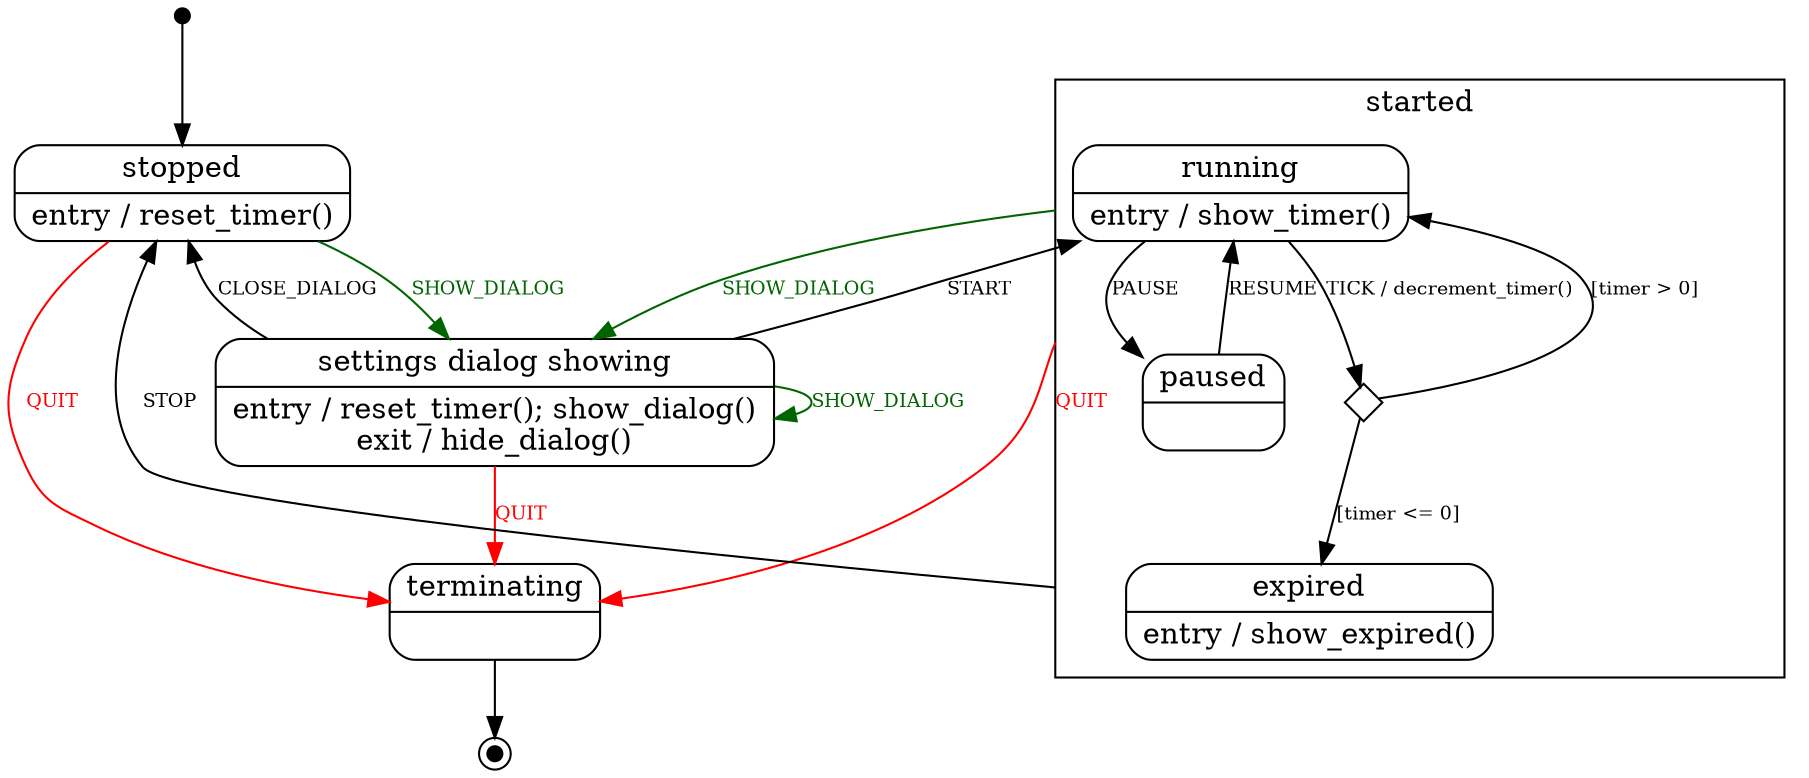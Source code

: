 # State machine diagram for Menubar Countdown
#
# To generate PNG from this file:
#
#     dot -T png -o states.png states.gv
#
# `dot` is part of Graphviz <https://www.graphviz.org>

strict digraph States {
    graph [
        forcelabels=true;
        compound=true;
    ];

    node [
        shape=Mrecord;
        fontsize=14;
        label="{ \N | }";
    ];

    edge [
        fontsize=9;
    ];

    init [
        shape=point;
        height=0.10;
        width=0.10;
    ];

    stopped [
        label="{ \N | entry / reset_timer() }";
    ];

    dialog [
        label="{ settings dialog showing | entry / reset_timer(); show_dialog()\nexit / hide_dialog() }";
    ];

    subgraph cluster_started {
        label="started";

        running [
            label="{ \N | entry / show_timer() }"
        ];
        paused [
        ];
        expired [
            label="{ \N | entry / show_expired() }"
        ];

        running    -> paused     [ label=PAUSE ];
        paused     -> running    [ label=RESUME ];

        decrement  [
            label="";
            shape=diamond;
            fixedsize=true;
            height=0.25;
            width=0.25;
        ];

        running    -> decrement  [ label="TICK / decrement_timer()" ];
        decrement  -> running    [ label="[timer > 0]" ];
        decrement  -> expired    [ label="[timer <= 0]" ];
    }

    terminating [
    ];

    exit [
        shape=point;
        height=0.10;
        width=0.10;
        peripheries=2;
    ];

    init -> stopped;

    { stopped, dialog } -> dialog [
        label=SHOW_DIALOG;
        color=darkgreen;
        fontcolor=darkgreen;
    ];
    running -> dialog [
        label=SHOW_DIALOG;
        color=darkgreen;
        fontcolor=darkgreen;
        ltail=cluster_started;
    ];

    dialog -> running [ label=START ];
    dialog -> stopped [ label=CLOSE_DIALOG ];

    expired -> stopped [
        label=STOP;
        ltail=cluster_started;
    ];

    { stopped, dialog } -> terminating [
        label=QUIT;
        color=red;
        fontcolor=red;
    ];
    running -> terminating [
        label=QUIT;
        color=red;
        fontcolor=red;
        ltail=cluster_started;
    ];

    terminating -> exit;
}
